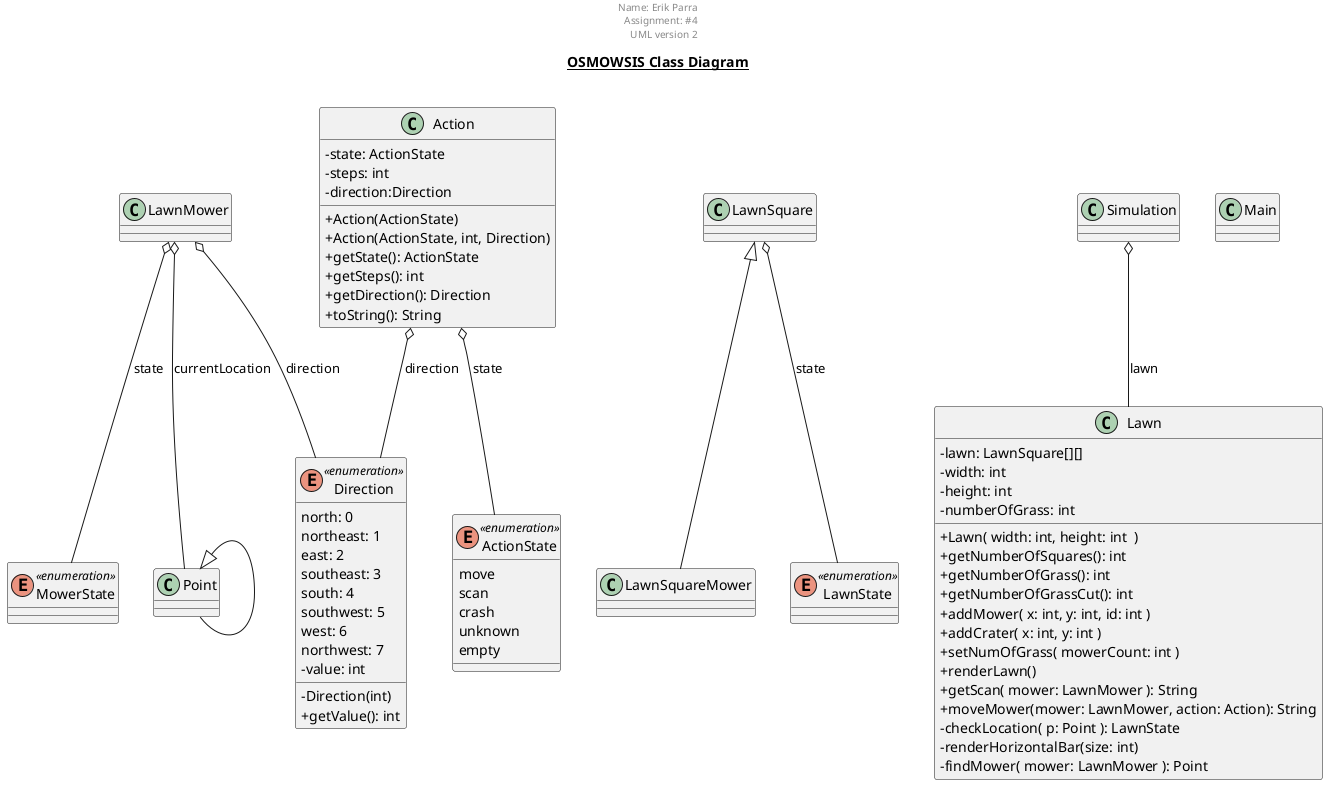 @startuml

skinparam classAttributeIconSize 0
'hide circle

title __OSMOWSIS Class Diagram__\n

center header
Name: Erik Parra
Assignment: #4
UML version 2
end header

class Action {
    - state: ActionState
    - steps: int
    - direction:Direction

    + Action(ActionState)
    + Action(ActionState, int, Direction)
    + getState(): ActionState
    + getSteps(): int
    + getDirection(): Direction
    + toString(): String
}

enum ActionState <<enumeration>> {
    move
    scan
    crash
    unknown
    empty
}

enum Direction <<enumeration>> {
    north: 0
    northeast: 1
    east: 2
    southeast: 3
    south: 4
    southwest: 5
    west: 6
    northwest: 7
    - value: int

    - Direction(int)
    + getValue(): int
}

class Lawn {
    - lawn: LawnSquare[][]
    - width: int
    - height: int
    - numberOfGrass: int
    + Lawn( width: int, height: int  )
    + getNumberOfSquares(): int
    + getNumberOfGrass(): int
    + getNumberOfGrassCut(): int
    + addMower( x: int, y: int, id: int )
    + addCrater( x: int, y: int )
    + setNumOfGrass( mowerCount: int )
    + renderLawn()
    + getScan( mower: LawnMower ): String
    +  moveMower(mower: LawnMower, action: Action): String
    - checkLocation( p: Point ): LawnState
    - renderHorizontalBar(size: int)
    - findMower( mower: LawnMower ): Point
}


    class LawnMower {
    }


    class LawnSquare {
    }


    class LawnSquareMower {
    }


     enum LawnState <<enumeration>> {
    }


    class Main {
    }


    enum MowerState <<enumeration>> {
    }


    class Point {
    }


    class Simulation {
    }


  Action o-- ActionState : state
  Action o-- Direction : direction
  LawnMower o-- Direction : direction
  LawnMower o-- MowerState : state
  LawnMower o-- Point : currentLocation
  LawnSquare o-- LawnState : state
  LawnSquareMower -up-|> LawnSquare
  Point -up-|> Point
  Simulation o-- Lawn : lawn


@enduml
